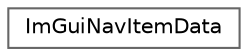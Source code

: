 digraph "Gráfico de jerarquía de clases"
{
 // LATEX_PDF_SIZE
  bgcolor="transparent";
  edge [fontname=Helvetica,fontsize=10,labelfontname=Helvetica,labelfontsize=10];
  node [fontname=Helvetica,fontsize=10,shape=box,height=0.2,width=0.4];
  rankdir="LR";
  Node0 [id="Node000000",label="ImGuiNavItemData",height=0.2,width=0.4,color="grey40", fillcolor="white", style="filled",URL="$struct_im_gui_nav_item_data.html",tooltip=" "];
}
